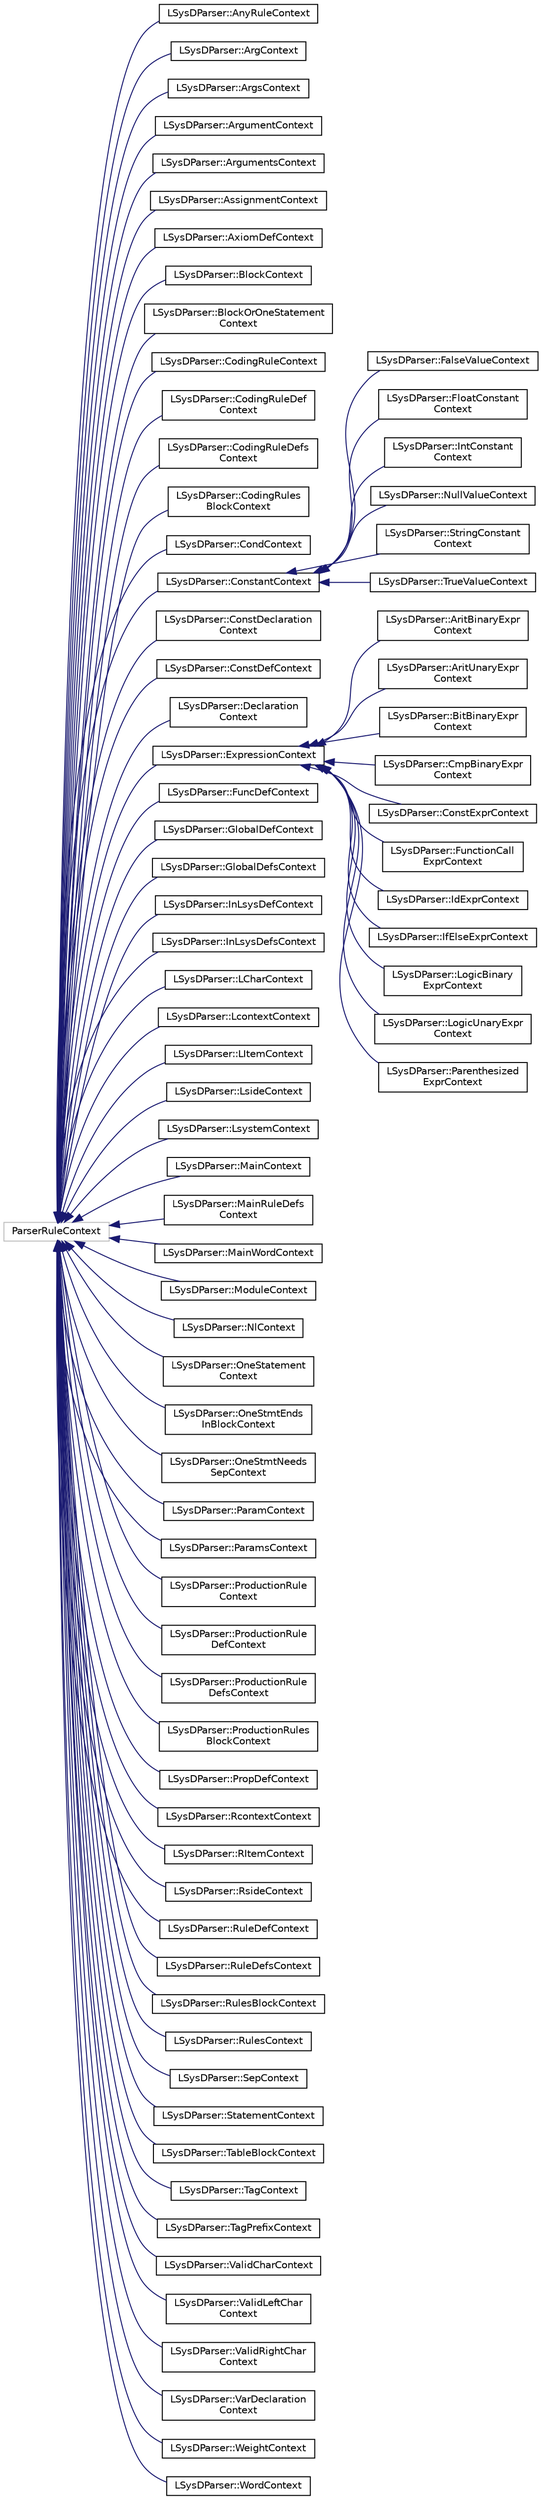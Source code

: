 digraph "Graphical Class Hierarchy"
{
 // LATEX_PDF_SIZE
  edge [fontname="Helvetica",fontsize="10",labelfontname="Helvetica",labelfontsize="10"];
  node [fontname="Helvetica",fontsize="10",shape=record];
  rankdir="LR";
  Node33 [label="ParserRuleContext",height=0.2,width=0.4,color="grey75", fillcolor="white", style="filled",tooltip=" "];
  Node33 -> Node0 [dir="back",color="midnightblue",fontsize="10",style="solid",fontname="Helvetica"];
  Node0 [label="LSysDParser::AnyRuleContext",height=0.2,width=0.4,color="black", fillcolor="white", style="filled",URL="$classLSysDParser_1_1AnyRuleContext.html",tooltip=" "];
  Node33 -> Node35 [dir="back",color="midnightblue",fontsize="10",style="solid",fontname="Helvetica"];
  Node35 [label="LSysDParser::ArgContext",height=0.2,width=0.4,color="black", fillcolor="white", style="filled",URL="$classLSysDParser_1_1ArgContext.html",tooltip=" "];
  Node33 -> Node36 [dir="back",color="midnightblue",fontsize="10",style="solid",fontname="Helvetica"];
  Node36 [label="LSysDParser::ArgsContext",height=0.2,width=0.4,color="black", fillcolor="white", style="filled",URL="$classLSysDParser_1_1ArgsContext.html",tooltip=" "];
  Node33 -> Node37 [dir="back",color="midnightblue",fontsize="10",style="solid",fontname="Helvetica"];
  Node37 [label="LSysDParser::ArgumentContext",height=0.2,width=0.4,color="black", fillcolor="white", style="filled",URL="$classLSysDParser_1_1ArgumentContext.html",tooltip=" "];
  Node33 -> Node38 [dir="back",color="midnightblue",fontsize="10",style="solid",fontname="Helvetica"];
  Node38 [label="LSysDParser::ArgumentsContext",height=0.2,width=0.4,color="black", fillcolor="white", style="filled",URL="$classLSysDParser_1_1ArgumentsContext.html",tooltip=" "];
  Node33 -> Node39 [dir="back",color="midnightblue",fontsize="10",style="solid",fontname="Helvetica"];
  Node39 [label="LSysDParser::AssignmentContext",height=0.2,width=0.4,color="black", fillcolor="white", style="filled",URL="$classLSysDParser_1_1AssignmentContext.html",tooltip=" "];
  Node33 -> Node40 [dir="back",color="midnightblue",fontsize="10",style="solid",fontname="Helvetica"];
  Node40 [label="LSysDParser::AxiomDefContext",height=0.2,width=0.4,color="black", fillcolor="white", style="filled",URL="$classLSysDParser_1_1AxiomDefContext.html",tooltip=" "];
  Node33 -> Node41 [dir="back",color="midnightblue",fontsize="10",style="solid",fontname="Helvetica"];
  Node41 [label="LSysDParser::BlockContext",height=0.2,width=0.4,color="black", fillcolor="white", style="filled",URL="$classLSysDParser_1_1BlockContext.html",tooltip=" "];
  Node33 -> Node42 [dir="back",color="midnightblue",fontsize="10",style="solid",fontname="Helvetica"];
  Node42 [label="LSysDParser::BlockOrOneStatement\lContext",height=0.2,width=0.4,color="black", fillcolor="white", style="filled",URL="$classLSysDParser_1_1BlockOrOneStatementContext.html",tooltip=" "];
  Node33 -> Node43 [dir="back",color="midnightblue",fontsize="10",style="solid",fontname="Helvetica"];
  Node43 [label="LSysDParser::CodingRuleContext",height=0.2,width=0.4,color="black", fillcolor="white", style="filled",URL="$classLSysDParser_1_1CodingRuleContext.html",tooltip=" "];
  Node33 -> Node44 [dir="back",color="midnightblue",fontsize="10",style="solid",fontname="Helvetica"];
  Node44 [label="LSysDParser::CodingRuleDef\lContext",height=0.2,width=0.4,color="black", fillcolor="white", style="filled",URL="$classLSysDParser_1_1CodingRuleDefContext.html",tooltip=" "];
  Node33 -> Node45 [dir="back",color="midnightblue",fontsize="10",style="solid",fontname="Helvetica"];
  Node45 [label="LSysDParser::CodingRuleDefs\lContext",height=0.2,width=0.4,color="black", fillcolor="white", style="filled",URL="$classLSysDParser_1_1CodingRuleDefsContext.html",tooltip=" "];
  Node33 -> Node46 [dir="back",color="midnightblue",fontsize="10",style="solid",fontname="Helvetica"];
  Node46 [label="LSysDParser::CodingRules\lBlockContext",height=0.2,width=0.4,color="black", fillcolor="white", style="filled",URL="$classLSysDParser_1_1CodingRulesBlockContext.html",tooltip=" "];
  Node33 -> Node47 [dir="back",color="midnightblue",fontsize="10",style="solid",fontname="Helvetica"];
  Node47 [label="LSysDParser::CondContext",height=0.2,width=0.4,color="black", fillcolor="white", style="filled",URL="$classLSysDParser_1_1CondContext.html",tooltip=" "];
  Node33 -> Node48 [dir="back",color="midnightblue",fontsize="10",style="solid",fontname="Helvetica"];
  Node48 [label="LSysDParser::ConstantContext",height=0.2,width=0.4,color="black", fillcolor="white", style="filled",URL="$classLSysDParser_1_1ConstantContext.html",tooltip=" "];
  Node48 -> Node49 [dir="back",color="midnightblue",fontsize="10",style="solid",fontname="Helvetica"];
  Node49 [label="LSysDParser::FalseValueContext",height=0.2,width=0.4,color="black", fillcolor="white", style="filled",URL="$classLSysDParser_1_1FalseValueContext.html",tooltip=" "];
  Node48 -> Node50 [dir="back",color="midnightblue",fontsize="10",style="solid",fontname="Helvetica"];
  Node50 [label="LSysDParser::FloatConstant\lContext",height=0.2,width=0.4,color="black", fillcolor="white", style="filled",URL="$classLSysDParser_1_1FloatConstantContext.html",tooltip=" "];
  Node48 -> Node51 [dir="back",color="midnightblue",fontsize="10",style="solid",fontname="Helvetica"];
  Node51 [label="LSysDParser::IntConstant\lContext",height=0.2,width=0.4,color="black", fillcolor="white", style="filled",URL="$classLSysDParser_1_1IntConstantContext.html",tooltip=" "];
  Node48 -> Node52 [dir="back",color="midnightblue",fontsize="10",style="solid",fontname="Helvetica"];
  Node52 [label="LSysDParser::NullValueContext",height=0.2,width=0.4,color="black", fillcolor="white", style="filled",URL="$classLSysDParser_1_1NullValueContext.html",tooltip=" "];
  Node48 -> Node53 [dir="back",color="midnightblue",fontsize="10",style="solid",fontname="Helvetica"];
  Node53 [label="LSysDParser::StringConstant\lContext",height=0.2,width=0.4,color="black", fillcolor="white", style="filled",URL="$classLSysDParser_1_1StringConstantContext.html",tooltip=" "];
  Node48 -> Node54 [dir="back",color="midnightblue",fontsize="10",style="solid",fontname="Helvetica"];
  Node54 [label="LSysDParser::TrueValueContext",height=0.2,width=0.4,color="black", fillcolor="white", style="filled",URL="$classLSysDParser_1_1TrueValueContext.html",tooltip=" "];
  Node33 -> Node55 [dir="back",color="midnightblue",fontsize="10",style="solid",fontname="Helvetica"];
  Node55 [label="LSysDParser::ConstDeclaration\lContext",height=0.2,width=0.4,color="black", fillcolor="white", style="filled",URL="$classLSysDParser_1_1ConstDeclarationContext.html",tooltip=" "];
  Node33 -> Node56 [dir="back",color="midnightblue",fontsize="10",style="solid",fontname="Helvetica"];
  Node56 [label="LSysDParser::ConstDefContext",height=0.2,width=0.4,color="black", fillcolor="white", style="filled",URL="$classLSysDParser_1_1ConstDefContext.html",tooltip=" "];
  Node33 -> Node57 [dir="back",color="midnightblue",fontsize="10",style="solid",fontname="Helvetica"];
  Node57 [label="LSysDParser::Declaration\lContext",height=0.2,width=0.4,color="black", fillcolor="white", style="filled",URL="$classLSysDParser_1_1DeclarationContext.html",tooltip=" "];
  Node33 -> Node58 [dir="back",color="midnightblue",fontsize="10",style="solid",fontname="Helvetica"];
  Node58 [label="LSysDParser::ExpressionContext",height=0.2,width=0.4,color="black", fillcolor="white", style="filled",URL="$classLSysDParser_1_1ExpressionContext.html",tooltip=" "];
  Node58 -> Node59 [dir="back",color="midnightblue",fontsize="10",style="solid",fontname="Helvetica"];
  Node59 [label="LSysDParser::AritBinaryExpr\lContext",height=0.2,width=0.4,color="black", fillcolor="white", style="filled",URL="$classLSysDParser_1_1AritBinaryExprContext.html",tooltip=" "];
  Node58 -> Node60 [dir="back",color="midnightblue",fontsize="10",style="solid",fontname="Helvetica"];
  Node60 [label="LSysDParser::AritUnaryExpr\lContext",height=0.2,width=0.4,color="black", fillcolor="white", style="filled",URL="$classLSysDParser_1_1AritUnaryExprContext.html",tooltip=" "];
  Node58 -> Node61 [dir="back",color="midnightblue",fontsize="10",style="solid",fontname="Helvetica"];
  Node61 [label="LSysDParser::BitBinaryExpr\lContext",height=0.2,width=0.4,color="black", fillcolor="white", style="filled",URL="$classLSysDParser_1_1BitBinaryExprContext.html",tooltip=" "];
  Node58 -> Node62 [dir="back",color="midnightblue",fontsize="10",style="solid",fontname="Helvetica"];
  Node62 [label="LSysDParser::CmpBinaryExpr\lContext",height=0.2,width=0.4,color="black", fillcolor="white", style="filled",URL="$classLSysDParser_1_1CmpBinaryExprContext.html",tooltip=" "];
  Node58 -> Node63 [dir="back",color="midnightblue",fontsize="10",style="solid",fontname="Helvetica"];
  Node63 [label="LSysDParser::ConstExprContext",height=0.2,width=0.4,color="black", fillcolor="white", style="filled",URL="$classLSysDParser_1_1ConstExprContext.html",tooltip=" "];
  Node58 -> Node64 [dir="back",color="midnightblue",fontsize="10",style="solid",fontname="Helvetica"];
  Node64 [label="LSysDParser::FunctionCall\lExprContext",height=0.2,width=0.4,color="black", fillcolor="white", style="filled",URL="$classLSysDParser_1_1FunctionCallExprContext.html",tooltip=" "];
  Node58 -> Node65 [dir="back",color="midnightblue",fontsize="10",style="solid",fontname="Helvetica"];
  Node65 [label="LSysDParser::IdExprContext",height=0.2,width=0.4,color="black", fillcolor="white", style="filled",URL="$classLSysDParser_1_1IdExprContext.html",tooltip=" "];
  Node58 -> Node66 [dir="back",color="midnightblue",fontsize="10",style="solid",fontname="Helvetica"];
  Node66 [label="LSysDParser::IfElseExprContext",height=0.2,width=0.4,color="black", fillcolor="white", style="filled",URL="$classLSysDParser_1_1IfElseExprContext.html",tooltip=" "];
  Node58 -> Node67 [dir="back",color="midnightblue",fontsize="10",style="solid",fontname="Helvetica"];
  Node67 [label="LSysDParser::LogicBinary\lExprContext",height=0.2,width=0.4,color="black", fillcolor="white", style="filled",URL="$classLSysDParser_1_1LogicBinaryExprContext.html",tooltip=" "];
  Node58 -> Node68 [dir="back",color="midnightblue",fontsize="10",style="solid",fontname="Helvetica"];
  Node68 [label="LSysDParser::LogicUnaryExpr\lContext",height=0.2,width=0.4,color="black", fillcolor="white", style="filled",URL="$classLSysDParser_1_1LogicUnaryExprContext.html",tooltip=" "];
  Node58 -> Node69 [dir="back",color="midnightblue",fontsize="10",style="solid",fontname="Helvetica"];
  Node69 [label="LSysDParser::Parenthesized\lExprContext",height=0.2,width=0.4,color="black", fillcolor="white", style="filled",URL="$classLSysDParser_1_1ParenthesizedExprContext.html",tooltip=" "];
  Node33 -> Node70 [dir="back",color="midnightblue",fontsize="10",style="solid",fontname="Helvetica"];
  Node70 [label="LSysDParser::FuncDefContext",height=0.2,width=0.4,color="black", fillcolor="white", style="filled",URL="$classLSysDParser_1_1FuncDefContext.html",tooltip=" "];
  Node33 -> Node71 [dir="back",color="midnightblue",fontsize="10",style="solid",fontname="Helvetica"];
  Node71 [label="LSysDParser::GlobalDefContext",height=0.2,width=0.4,color="black", fillcolor="white", style="filled",URL="$classLSysDParser_1_1GlobalDefContext.html",tooltip=" "];
  Node33 -> Node72 [dir="back",color="midnightblue",fontsize="10",style="solid",fontname="Helvetica"];
  Node72 [label="LSysDParser::GlobalDefsContext",height=0.2,width=0.4,color="black", fillcolor="white", style="filled",URL="$classLSysDParser_1_1GlobalDefsContext.html",tooltip=" "];
  Node33 -> Node73 [dir="back",color="midnightblue",fontsize="10",style="solid",fontname="Helvetica"];
  Node73 [label="LSysDParser::InLsysDefContext",height=0.2,width=0.4,color="black", fillcolor="white", style="filled",URL="$classLSysDParser_1_1InLsysDefContext.html",tooltip=" "];
  Node33 -> Node74 [dir="back",color="midnightblue",fontsize="10",style="solid",fontname="Helvetica"];
  Node74 [label="LSysDParser::InLsysDefsContext",height=0.2,width=0.4,color="black", fillcolor="white", style="filled",URL="$classLSysDParser_1_1InLsysDefsContext.html",tooltip=" "];
  Node33 -> Node75 [dir="back",color="midnightblue",fontsize="10",style="solid",fontname="Helvetica"];
  Node75 [label="LSysDParser::LCharContext",height=0.2,width=0.4,color="black", fillcolor="white", style="filled",URL="$classLSysDParser_1_1LCharContext.html",tooltip=" "];
  Node33 -> Node76 [dir="back",color="midnightblue",fontsize="10",style="solid",fontname="Helvetica"];
  Node76 [label="LSysDParser::LcontextContext",height=0.2,width=0.4,color="black", fillcolor="white", style="filled",URL="$classLSysDParser_1_1LcontextContext.html",tooltip=" "];
  Node33 -> Node77 [dir="back",color="midnightblue",fontsize="10",style="solid",fontname="Helvetica"];
  Node77 [label="LSysDParser::LItemContext",height=0.2,width=0.4,color="black", fillcolor="white", style="filled",URL="$classLSysDParser_1_1LItemContext.html",tooltip=" "];
  Node33 -> Node78 [dir="back",color="midnightblue",fontsize="10",style="solid",fontname="Helvetica"];
  Node78 [label="LSysDParser::LsideContext",height=0.2,width=0.4,color="black", fillcolor="white", style="filled",URL="$classLSysDParser_1_1LsideContext.html",tooltip=" "];
  Node33 -> Node79 [dir="back",color="midnightblue",fontsize="10",style="solid",fontname="Helvetica"];
  Node79 [label="LSysDParser::LsystemContext",height=0.2,width=0.4,color="black", fillcolor="white", style="filled",URL="$classLSysDParser_1_1LsystemContext.html",tooltip=" "];
  Node33 -> Node80 [dir="back",color="midnightblue",fontsize="10",style="solid",fontname="Helvetica"];
  Node80 [label="LSysDParser::MainContext",height=0.2,width=0.4,color="black", fillcolor="white", style="filled",URL="$classLSysDParser_1_1MainContext.html",tooltip=" "];
  Node33 -> Node81 [dir="back",color="midnightblue",fontsize="10",style="solid",fontname="Helvetica"];
  Node81 [label="LSysDParser::MainRuleDefs\lContext",height=0.2,width=0.4,color="black", fillcolor="white", style="filled",URL="$classLSysDParser_1_1MainRuleDefsContext.html",tooltip=" "];
  Node33 -> Node82 [dir="back",color="midnightblue",fontsize="10",style="solid",fontname="Helvetica"];
  Node82 [label="LSysDParser::MainWordContext",height=0.2,width=0.4,color="black", fillcolor="white", style="filled",URL="$classLSysDParser_1_1MainWordContext.html",tooltip=" "];
  Node33 -> Node83 [dir="back",color="midnightblue",fontsize="10",style="solid",fontname="Helvetica"];
  Node83 [label="LSysDParser::ModuleContext",height=0.2,width=0.4,color="black", fillcolor="white", style="filled",URL="$classLSysDParser_1_1ModuleContext.html",tooltip=" "];
  Node33 -> Node84 [dir="back",color="midnightblue",fontsize="10",style="solid",fontname="Helvetica"];
  Node84 [label="LSysDParser::NlContext",height=0.2,width=0.4,color="black", fillcolor="white", style="filled",URL="$classLSysDParser_1_1NlContext.html",tooltip=" "];
  Node33 -> Node85 [dir="back",color="midnightblue",fontsize="10",style="solid",fontname="Helvetica"];
  Node85 [label="LSysDParser::OneStatement\lContext",height=0.2,width=0.4,color="black", fillcolor="white", style="filled",URL="$classLSysDParser_1_1OneStatementContext.html",tooltip=" "];
  Node33 -> Node86 [dir="back",color="midnightblue",fontsize="10",style="solid",fontname="Helvetica"];
  Node86 [label="LSysDParser::OneStmtEnds\lInBlockContext",height=0.2,width=0.4,color="black", fillcolor="white", style="filled",URL="$classLSysDParser_1_1OneStmtEndsInBlockContext.html",tooltip=" "];
  Node33 -> Node87 [dir="back",color="midnightblue",fontsize="10",style="solid",fontname="Helvetica"];
  Node87 [label="LSysDParser::OneStmtNeeds\lSepContext",height=0.2,width=0.4,color="black", fillcolor="white", style="filled",URL="$classLSysDParser_1_1OneStmtNeedsSepContext.html",tooltip=" "];
  Node33 -> Node88 [dir="back",color="midnightblue",fontsize="10",style="solid",fontname="Helvetica"];
  Node88 [label="LSysDParser::ParamContext",height=0.2,width=0.4,color="black", fillcolor="white", style="filled",URL="$classLSysDParser_1_1ParamContext.html",tooltip=" "];
  Node33 -> Node89 [dir="back",color="midnightblue",fontsize="10",style="solid",fontname="Helvetica"];
  Node89 [label="LSysDParser::ParamsContext",height=0.2,width=0.4,color="black", fillcolor="white", style="filled",URL="$classLSysDParser_1_1ParamsContext.html",tooltip=" "];
  Node33 -> Node90 [dir="back",color="midnightblue",fontsize="10",style="solid",fontname="Helvetica"];
  Node90 [label="LSysDParser::ProductionRule\lContext",height=0.2,width=0.4,color="black", fillcolor="white", style="filled",URL="$classLSysDParser_1_1ProductionRuleContext.html",tooltip=" "];
  Node33 -> Node91 [dir="back",color="midnightblue",fontsize="10",style="solid",fontname="Helvetica"];
  Node91 [label="LSysDParser::ProductionRule\lDefContext",height=0.2,width=0.4,color="black", fillcolor="white", style="filled",URL="$classLSysDParser_1_1ProductionRuleDefContext.html",tooltip=" "];
  Node33 -> Node92 [dir="back",color="midnightblue",fontsize="10",style="solid",fontname="Helvetica"];
  Node92 [label="LSysDParser::ProductionRule\lDefsContext",height=0.2,width=0.4,color="black", fillcolor="white", style="filled",URL="$classLSysDParser_1_1ProductionRuleDefsContext.html",tooltip=" "];
  Node33 -> Node93 [dir="back",color="midnightblue",fontsize="10",style="solid",fontname="Helvetica"];
  Node93 [label="LSysDParser::ProductionRules\lBlockContext",height=0.2,width=0.4,color="black", fillcolor="white", style="filled",URL="$classLSysDParser_1_1ProductionRulesBlockContext.html",tooltip=" "];
  Node33 -> Node94 [dir="back",color="midnightblue",fontsize="10",style="solid",fontname="Helvetica"];
  Node94 [label="LSysDParser::PropDefContext",height=0.2,width=0.4,color="black", fillcolor="white", style="filled",URL="$classLSysDParser_1_1PropDefContext.html",tooltip=" "];
  Node33 -> Node95 [dir="back",color="midnightblue",fontsize="10",style="solid",fontname="Helvetica"];
  Node95 [label="LSysDParser::RcontextContext",height=0.2,width=0.4,color="black", fillcolor="white", style="filled",URL="$classLSysDParser_1_1RcontextContext.html",tooltip=" "];
  Node33 -> Node96 [dir="back",color="midnightblue",fontsize="10",style="solid",fontname="Helvetica"];
  Node96 [label="LSysDParser::RItemContext",height=0.2,width=0.4,color="black", fillcolor="white", style="filled",URL="$classLSysDParser_1_1RItemContext.html",tooltip=" "];
  Node33 -> Node97 [dir="back",color="midnightblue",fontsize="10",style="solid",fontname="Helvetica"];
  Node97 [label="LSysDParser::RsideContext",height=0.2,width=0.4,color="black", fillcolor="white", style="filled",URL="$classLSysDParser_1_1RsideContext.html",tooltip=" "];
  Node33 -> Node98 [dir="back",color="midnightblue",fontsize="10",style="solid",fontname="Helvetica"];
  Node98 [label="LSysDParser::RuleDefContext",height=0.2,width=0.4,color="black", fillcolor="white", style="filled",URL="$classLSysDParser_1_1RuleDefContext.html",tooltip=" "];
  Node33 -> Node99 [dir="back",color="midnightblue",fontsize="10",style="solid",fontname="Helvetica"];
  Node99 [label="LSysDParser::RuleDefsContext",height=0.2,width=0.4,color="black", fillcolor="white", style="filled",URL="$classLSysDParser_1_1RuleDefsContext.html",tooltip=" "];
  Node33 -> Node100 [dir="back",color="midnightblue",fontsize="10",style="solid",fontname="Helvetica"];
  Node100 [label="LSysDParser::RulesBlockContext",height=0.2,width=0.4,color="black", fillcolor="white", style="filled",URL="$classLSysDParser_1_1RulesBlockContext.html",tooltip=" "];
  Node33 -> Node101 [dir="back",color="midnightblue",fontsize="10",style="solid",fontname="Helvetica"];
  Node101 [label="LSysDParser::RulesContext",height=0.2,width=0.4,color="black", fillcolor="white", style="filled",URL="$classLSysDParser_1_1RulesContext.html",tooltip=" "];
  Node33 -> Node102 [dir="back",color="midnightblue",fontsize="10",style="solid",fontname="Helvetica"];
  Node102 [label="LSysDParser::SepContext",height=0.2,width=0.4,color="black", fillcolor="white", style="filled",URL="$classLSysDParser_1_1SepContext.html",tooltip=" "];
  Node33 -> Node103 [dir="back",color="midnightblue",fontsize="10",style="solid",fontname="Helvetica"];
  Node103 [label="LSysDParser::StatementContext",height=0.2,width=0.4,color="black", fillcolor="white", style="filled",URL="$classLSysDParser_1_1StatementContext.html",tooltip=" "];
  Node33 -> Node104 [dir="back",color="midnightblue",fontsize="10",style="solid",fontname="Helvetica"];
  Node104 [label="LSysDParser::TableBlockContext",height=0.2,width=0.4,color="black", fillcolor="white", style="filled",URL="$classLSysDParser_1_1TableBlockContext.html",tooltip=" "];
  Node33 -> Node105 [dir="back",color="midnightblue",fontsize="10",style="solid",fontname="Helvetica"];
  Node105 [label="LSysDParser::TagContext",height=0.2,width=0.4,color="black", fillcolor="white", style="filled",URL="$classLSysDParser_1_1TagContext.html",tooltip=" "];
  Node33 -> Node106 [dir="back",color="midnightblue",fontsize="10",style="solid",fontname="Helvetica"];
  Node106 [label="LSysDParser::TagPrefixContext",height=0.2,width=0.4,color="black", fillcolor="white", style="filled",URL="$classLSysDParser_1_1TagPrefixContext.html",tooltip=" "];
  Node33 -> Node107 [dir="back",color="midnightblue",fontsize="10",style="solid",fontname="Helvetica"];
  Node107 [label="LSysDParser::ValidCharContext",height=0.2,width=0.4,color="black", fillcolor="white", style="filled",URL="$classLSysDParser_1_1ValidCharContext.html",tooltip=" "];
  Node33 -> Node108 [dir="back",color="midnightblue",fontsize="10",style="solid",fontname="Helvetica"];
  Node108 [label="LSysDParser::ValidLeftChar\lContext",height=0.2,width=0.4,color="black", fillcolor="white", style="filled",URL="$classLSysDParser_1_1ValidLeftCharContext.html",tooltip=" "];
  Node33 -> Node109 [dir="back",color="midnightblue",fontsize="10",style="solid",fontname="Helvetica"];
  Node109 [label="LSysDParser::ValidRightChar\lContext",height=0.2,width=0.4,color="black", fillcolor="white", style="filled",URL="$classLSysDParser_1_1ValidRightCharContext.html",tooltip=" "];
  Node33 -> Node110 [dir="back",color="midnightblue",fontsize="10",style="solid",fontname="Helvetica"];
  Node110 [label="LSysDParser::VarDeclaration\lContext",height=0.2,width=0.4,color="black", fillcolor="white", style="filled",URL="$classLSysDParser_1_1VarDeclarationContext.html",tooltip=" "];
  Node33 -> Node111 [dir="back",color="midnightblue",fontsize="10",style="solid",fontname="Helvetica"];
  Node111 [label="LSysDParser::WeightContext",height=0.2,width=0.4,color="black", fillcolor="white", style="filled",URL="$classLSysDParser_1_1WeightContext.html",tooltip=" "];
  Node33 -> Node112 [dir="back",color="midnightblue",fontsize="10",style="solid",fontname="Helvetica"];
  Node112 [label="LSysDParser::WordContext",height=0.2,width=0.4,color="black", fillcolor="white", style="filled",URL="$classLSysDParser_1_1WordContext.html",tooltip=" "];
}
